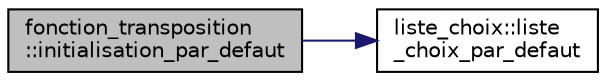 digraph "fonction_transposition::initialisation_par_defaut"
{
  edge [fontname="Helvetica",fontsize="10",labelfontname="Helvetica",labelfontsize="10"];
  node [fontname="Helvetica",fontsize="10",shape=record];
  rankdir="LR";
  Node34 [label="fonction_transposition\l::initialisation_par_defaut",height=0.2,width=0.4,color="black", fillcolor="grey75", style="filled", fontcolor="black"];
  Node34 -> Node35 [color="midnightblue",fontsize="10",style="solid",fontname="Helvetica"];
  Node35 [label="liste_choix::liste\l_choix_par_defaut",height=0.2,width=0.4,color="black", fillcolor="white", style="filled",URL="$classliste__choix.html#ac66a134a7155029c871f2b99ebcfd9f0",tooltip="Accesseurs de la liste de liste_choix par défaut. "];
}

